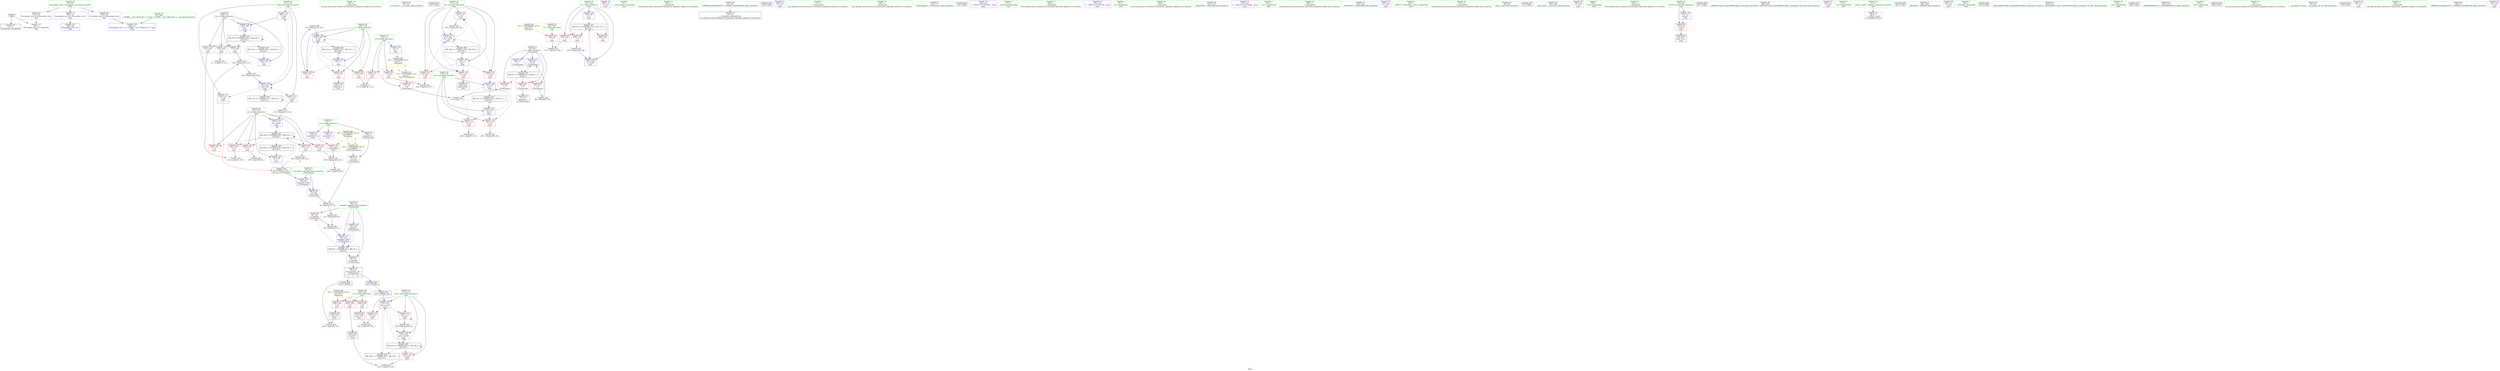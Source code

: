 digraph "SVFG" {
	label="SVFG";

	Node0x55d007ee5a00 [shape=record,color=grey,label="{NodeID: 0\nNullPtr}"];
	Node0x55d007ee5a00 -> Node0x55d007f03220[style=solid];
	Node0x55d007ee5a00 -> Node0x55d007f07ef0[style=solid];
	Node0x55d007f024e0 [shape=record,color=red,label="{NodeID: 97\n164\<--103\n\<--N\nmain\n}"];
	Node0x55d007f024e0 -> Node0x55d007f03690[style=solid];
	Node0x55d007ef7020 [shape=record,color=green,label="{NodeID: 14\n82\<--1\n\<--dummyObj\nCan only get source location for instruction, argument, global var or function.}"];
	Node0x55d007f02020 [shape=record,color=red,label="{NodeID: 111\n162\<--111\n\<--mid\nmain\n|{<s0>7}}"];
	Node0x55d007f02020:s0 -> Node0x55d007f2cc10[style=solid,color=red];
	Node0x55d007ef59c0 [shape=record,color=green,label="{NodeID: 28\n44\<--45\n__cxa_atexit\<--__cxa_atexit_field_insensitive\n}"];
	Node0x55d007f2c620 [shape=record,color=black,label="{NodeID: 291\n129 = PHI()\n}"];
	Node0x55d007f0dcc0 [shape=record,color=grey,label="{NodeID: 208\n145 = Binary(144, 89, )\n}"];
	Node0x55d007f0dcc0 -> Node0x55d007f08670[style=solid];
	Node0x55d007f07cf0 [shape=record,color=blue,label="{NodeID: 125\n308\<--30\nllvm.global_ctors_0\<--\nGlob }"];
	Node0x55d007f016c0 [shape=record,color=green,label="{NodeID: 42\n111\<--112\nmid\<--mid_field_insensitive\nmain\n}"];
	Node0x55d007f016c0 -> Node0x55d007f02020[style=solid];
	Node0x55d007f016c0 -> Node0x55d007f020f0[style=solid];
	Node0x55d007f016c0 -> Node0x55d007f021c0[style=solid];
	Node0x55d007f016c0 -> Node0x55d007f088e0[style=solid];
	Node0x55d007f0f1c0 [shape=record,color=grey,label="{NodeID: 222\n127 = cmp(125, 126, )\n}"];
	Node0x55d007f088e0 [shape=record,color=blue,label="{NodeID: 139\n111\<--159\nmid\<--div\nmain\n}"];
	Node0x55d007f088e0 -> Node0x55d007f02020[style=dashed];
	Node0x55d007f088e0 -> Node0x55d007f020f0[style=dashed];
	Node0x55d007f088e0 -> Node0x55d007f021c0[style=dashed];
	Node0x55d007f088e0 -> Node0x55d007f088e0[style=dashed];
	Node0x55d007f088e0 -> Node0x55d007f1b990[style=dashed];
	Node0x55d007f03420 [shape=record,color=black,label="{NodeID: 56\n77\<--76\nidxprom\<--\n_Z7howmanyx\n}"];
	Node0x55d007f03f80 [shape=record,color=purple,label="{NodeID: 70\n206\<--16\n\<--.str.1\nmain\n}"];
	Node0x55d007f04b70 [shape=record,color=red,label="{NodeID: 84\n217\<--10\n\<--B\nmain\n}"];
	Node0x55d007f04b70 -> Node0x55d007f0f640[style=solid];
	Node0x55d007ef7c20 [shape=record,color=green,label="{NodeID: 1\n7\<--1\n__dso_handle\<--dummyObj\nGlob }"];
	Node0x55d007f025b0 [shape=record,color=red,label="{NodeID: 98\n200\<--103\n\<--N\nmain\n}"];
	Node0x55d007f025b0 -> Node0x55d007f03760[style=solid];
	Node0x55d007ef70f0 [shape=record,color=green,label="{NodeID: 15\n89\<--1\n\<--dummyObj\nCan only get source location for instruction, argument, global var or function.}"];
	Node0x55d007f020f0 [shape=record,color=red,label="{NodeID: 112\n168\<--111\n\<--mid\nmain\n}"];
	Node0x55d007f020f0 -> Node0x55d007f089b0[style=solid];
	Node0x55d007ef5ac0 [shape=record,color=green,label="{NodeID: 29\n43\<--49\n_ZNSt8ios_base4InitD1Ev\<--_ZNSt8ios_base4InitD1Ev_field_insensitive\n}"];
	Node0x55d007ef5ac0 -> Node0x55d007f03320[style=solid];
	Node0x55d007f2c780 [shape=record,color=black,label="{NodeID: 292\n130 = PHI()\n}"];
	Node0x55d007f0de40 [shape=record,color=grey,label="{NodeID: 209\n88 = Binary(87, 89, )\n}"];
	Node0x55d007f0de40 -> Node0x55d007f08330[style=solid];
	Node0x55d007f07df0 [shape=record,color=blue,label="{NodeID: 126\n309\<--31\nllvm.global_ctors_1\<--_GLOBAL__sub_I_MauricioC_1_1.cpp\nGlob }"];
	Node0x55d007f01790 [shape=record,color=green,label="{NodeID: 43\n113\<--114\nprev\<--prev_field_insensitive\nmain\n}"];
	Node0x55d007f01790 -> Node0x55d007f02290[style=solid];
	Node0x55d007f01790 -> Node0x55d007f07550[style=solid];
	Node0x55d007f01790 -> Node0x55d007f075e0[style=solid];
	Node0x55d007f01790 -> Node0x55d007f08b50[style=solid];
	Node0x55d007f01790 -> Node0x55d007f08dc0[style=solid];
	Node0x55d007f0f340 [shape=record,color=grey,label="{NodeID: 223\n73 = cmp(71, 72, )\n}"];
	Node0x55d007f089b0 [shape=record,color=blue,label="{NodeID: 140\n109\<--168\nhi\<--\nmain\n}"];
	Node0x55d007f089b0 -> Node0x55d007f17890[style=dashed];
	Node0x55d007f034f0 [shape=record,color=black,label="{NodeID: 57\n58\<--92\n_Z7howmanyx_ret\<--\n_Z7howmanyx\n|{<s0>7|<s1>9}}"];
	Node0x55d007f034f0:s0 -> Node0x55d007f2c920[style=solid,color=blue];
	Node0x55d007f034f0:s1 -> Node0x55d007f2cb10[style=solid,color=blue];
	Node0x55d007f04050 [shape=record,color=purple,label="{NodeID: 71\n250\<--16\n\<--.str.1\nmain\n}"];
	Node0x55d007f1d790 [shape=record,color=yellow,style=double,label="{NodeID: 251\n2V_1 = ENCHI(MR_2V_0)\npts\{12 \}\nFun[_Z7howmanyx]}"];
	Node0x55d007f1d790 -> Node0x55d007f049d0[style=dashed];
	Node0x55d007f04c40 [shape=record,color=red,label="{NodeID: 85\n75\<--60\n\<--tme.addr\n_Z7howmanyx\n}"];
	Node0x55d007f04c40 -> Node0x55d007f0dfc0[style=solid];
	Node0x55d007ee58e0 [shape=record,color=green,label="{NodeID: 2\n11\<--1\n\<--dummyObj\nCan only get source location for instruction, argument, global var or function.}"];
	Node0x55d007f02680 [shape=record,color=red,label="{NodeID: 99\n233\<--103\n\<--N\nmain\n}"];
	Node0x55d007f02680 -> Node0x55d007f03900[style=solid];
	Node0x55d007ef6930 [shape=record,color=green,label="{NodeID: 16\n150\<--1\n\<--dummyObj\nCan only get source location for instruction, argument, global var or function.}"];
	Node0x55d007f021c0 [shape=record,color=red,label="{NodeID: 113\n171\<--111\n\<--mid\nmain\n}"];
	Node0x55d007f021c0 -> Node0x55d007f0e140[style=solid];
	Node0x55d007f00dd0 [shape=record,color=green,label="{NodeID: 30\n56\<--57\n_Z7howmanyx\<--_Z7howmanyx_field_insensitive\n}"];
	Node0x55d007f2c850 [shape=record,color=black,label="{NodeID: 293\n140 = PHI()\n}"];
	Node0x55d007f0dfc0 [shape=record,color=grey,label="{NodeID: 210\n80 = Binary(75, 79, )\n}"];
	Node0x55d007f0dfc0 -> Node0x55d007f0d540[style=solid];
	Node0x55d007f07ef0 [shape=record,color=blue, style = dotted,label="{NodeID: 127\n310\<--3\nllvm.global_ctors_2\<--dummyVal\nGlob }"];
	Node0x55d007f01860 [shape=record,color=green,label="{NodeID: 44\n115\<--116\nans\<--ans_field_insensitive\nmain\n}"];
	Node0x55d007f01860 -> Node0x55d007f07670[style=solid];
	Node0x55d007f01860 -> Node0x55d007f07740[style=solid];
	Node0x55d007f01860 -> Node0x55d007f08c20[style=solid];
	Node0x55d007f01860 -> Node0x55d007f08e90[style=solid];
	Node0x55d007f0f4c0 [shape=record,color=grey,label="{NodeID: 224\n190 = cmp(189, 68, )\n}"];
	Node0x55d007f08a80 [shape=record,color=blue,label="{NodeID: 141\n107\<--172\nlo\<--add10\nmain\n}"];
	Node0x55d007f08a80 -> Node0x55d007f17390[style=dashed];
	Node0x55d007f035c0 [shape=record,color=black,label="{NodeID: 58\n138\<--137\nidxprom\<--\nmain\n}"];
	Node0x55d007f04120 [shape=record,color=purple,label="{NodeID: 72\n182\<--18\n\<--__PRETTY_FUNCTION__.main\nmain\n}"];
	Node0x55d007f04d10 [shape=record,color=red,label="{NodeID: 86\n83\<--62\n\<--npeople\n_Z7howmanyx\n}"];
	Node0x55d007f04d10 -> Node0x55d007f0d3c0[style=solid];
	Node0x55d007ee5970 [shape=record,color=green,label="{NodeID: 3\n13\<--1\n_ZSt3cin\<--dummyObj\nGlob }"];
	Node0x55d007f02750 [shape=record,color=red,label="{NodeID: 100\n133\<--105\n\<--i\nmain\n}"];
	Node0x55d007f02750 -> Node0x55d007f0ea40[style=solid];
	Node0x55d007ef6a00 [shape=record,color=green,label="{NodeID: 17\n160\<--1\n\<--dummyObj\nCan only get source location for instruction, argument, global var or function.}"];
	Node0x55d007f02290 [shape=record,color=red,label="{NodeID: 114\n199\<--113\n\<--prev\nmain\n}"];
	Node0x55d007f02290 -> Node0x55d007f0e8c0[style=solid];
	Node0x55d007f00e60 [shape=record,color=green,label="{NodeID: 31\n60\<--61\ntme.addr\<--tme.addr_field_insensitive\n_Z7howmanyx\n}"];
	Node0x55d007f00e60 -> Node0x55d007f04c40[style=solid];
	Node0x55d007f00e60 -> Node0x55d007f07ff0[style=solid];
	Node0x55d007f2c920 [shape=record,color=black,label="{NodeID: 294\n163 = PHI(58, )\n}"];
	Node0x55d007f2c920 -> Node0x55d007f0eec0[style=solid];
	Node0x55d007f0e140 [shape=record,color=grey,label="{NodeID: 211\n172 = Binary(171, 82, )\n}"];
	Node0x55d007f0e140 -> Node0x55d007f08a80[style=solid];
	Node0x55d007f07ff0 [shape=record,color=blue,label="{NodeID: 128\n60\<--59\ntme.addr\<--tme\n_Z7howmanyx\n}"];
	Node0x55d007f07ff0 -> Node0x55d007f04c40[style=dashed];
	Node0x55d007f01930 [shape=record,color=green,label="{NodeID: 45\n117\<--118\ni22\<--i22_field_insensitive\nmain\n}"];
	Node0x55d007f01930 -> Node0x55d007f07810[style=solid];
	Node0x55d007f01930 -> Node0x55d007f078e0[style=solid];
	Node0x55d007f01930 -> Node0x55d007f079b0[style=solid];
	Node0x55d007f01930 -> Node0x55d007f07a80[style=solid];
	Node0x55d007f01930 -> Node0x55d007f08cf0[style=solid];
	Node0x55d007f01930 -> Node0x55d007f08f60[style=solid];
	Node0x55d007f0f640 [shape=record,color=grey,label="{NodeID: 225\n218 = cmp(216, 217, )\n}"];
	Node0x55d007f08b50 [shape=record,color=blue,label="{NodeID: 142\n113\<--197\nprev\<--cond\nmain\n}"];
	Node0x55d007f08b50 -> Node0x55d007f02290[style=dashed];
	Node0x55d007f08b50 -> Node0x55d007f07550[style=dashed];
	Node0x55d007f08b50 -> Node0x55d007f08dc0[style=dashed];
	Node0x55d007f08b50 -> Node0x55d007f1be90[style=dashed];
	Node0x55d007f08b50 -> Node0x55d007f1cd90[style=dashed];
	Node0x55d007f03690 [shape=record,color=black,label="{NodeID: 59\n165\<--164\nconv\<--\nmain\n}"];
	Node0x55d007f03690 -> Node0x55d007f0eec0[style=solid];
	Node0x55d007f041f0 [shape=record,color=purple,label="{NodeID: 73\n207\<--18\n\<--__PRETTY_FUNCTION__.main\nmain\n}"];
	Node0x55d007f04de0 [shape=record,color=red,label="{NodeID: 87\n92\<--62\n\<--npeople\n_Z7howmanyx\n}"];
	Node0x55d007f04de0 -> Node0x55d007f034f0[style=solid];
	Node0x55d007ef6cb0 [shape=record,color=green,label="{NodeID: 4\n14\<--1\n.str\<--dummyObj\nGlob }"];
	Node0x55d007f02820 [shape=record,color=red,label="{NodeID: 101\n137\<--105\n\<--i\nmain\n}"];
	Node0x55d007f02820 -> Node0x55d007f035c0[style=solid];
	Node0x55d007ef6ad0 [shape=record,color=green,label="{NodeID: 18\n184\<--1\n\<--dummyObj\nCan only get source location for instruction, argument, global var or function.}"];
	Node0x55d007f07550 [shape=record,color=red,label="{NodeID: 115\n228\<--113\n\<--prev\nmain\n}"];
	Node0x55d007f07550 -> Node0x55d007f0d9c0[style=solid];
	Node0x55d007f00ef0 [shape=record,color=green,label="{NodeID: 32\n62\<--63\nnpeople\<--npeople_field_insensitive\n_Z7howmanyx\n}"];
	Node0x55d007f00ef0 -> Node0x55d007f04d10[style=solid];
	Node0x55d007f00ef0 -> Node0x55d007f04de0[style=solid];
	Node0x55d007f00ef0 -> Node0x55d007f080c0[style=solid];
	Node0x55d007f00ef0 -> Node0x55d007f08260[style=solid];
	Node0x55d007f2cb10 [shape=record,color=black,label="{NodeID: 295\n195 = PHI(58, )\n}"];
	Node0x55d007f2cb10 -> Node0x55d007f05f70[style=solid];
	Node0x55d007f0e2c0 [shape=record,color=grey,label="{NodeID: 212\n158 = Binary(156, 157, )\n}"];
	Node0x55d007f0e2c0 -> Node0x55d007f0e440[style=solid];
	Node0x55d007f080c0 [shape=record,color=blue,label="{NodeID: 129\n62\<--68\nnpeople\<--\n_Z7howmanyx\n}"];
	Node0x55d007f080c0 -> Node0x55d007f16990[style=dashed];
	Node0x55d007f01a00 [shape=record,color=green,label="{NodeID: 46\n121\<--122\n_ZNSirsERi\<--_ZNSirsERi_field_insensitive\n}"];
	Node0x55d007f0f7c0 [shape=record,color=grey,label="{NodeID: 226\n226 = cmp(225, 68, )\n}"];
	Node0x55d007f08c20 [shape=record,color=blue,label="{NodeID: 143\n115\<--213\nans\<--\nmain\n}"];
	Node0x55d007f08c20 -> Node0x55d007f07670[style=dashed];
	Node0x55d007f08c20 -> Node0x55d007f07740[style=dashed];
	Node0x55d007f08c20 -> Node0x55d007f08e90[style=dashed];
	Node0x55d007f08c20 -> Node0x55d007f1c390[style=dashed];
	Node0x55d007f03760 [shape=record,color=black,label="{NodeID: 60\n201\<--200\nconv17\<--\nmain\n}"];
	Node0x55d007f03760 -> Node0x55d007f0e8c0[style=solid];
	Node0x55d007f042c0 [shape=record,color=purple,label="{NodeID: 74\n251\<--18\n\<--__PRETTY_FUNCTION__.main\nmain\n}"];
	Node0x55d007f04eb0 [shape=record,color=red,label="{NodeID: 88\n71\<--64\n\<--i\n_Z7howmanyx\n}"];
	Node0x55d007f04eb0 -> Node0x55d007f0f340[style=solid];
	Node0x55d007ef6d40 [shape=record,color=green,label="{NodeID: 5\n16\<--1\n.str.1\<--dummyObj\nGlob }"];
	Node0x55d007f1f8f0 [shape=record,color=yellow,style=double,label="{NodeID: 268\n10V_1 = ENCHI(MR_10V_0)\npts\{90000 \}\nFun[main]|{|<s1>7|<s2>9}}"];
	Node0x55d007f1f8f0 -> Node0x55d007f07b50[style=dashed];
	Node0x55d007f1f8f0:s1 -> Node0x55d007f1ed60[style=dashed,color=red];
	Node0x55d007f1f8f0:s2 -> Node0x55d007f1ed60[style=dashed,color=red];
	Node0x55d007f028f0 [shape=record,color=red,label="{NodeID: 102\n144\<--105\n\<--i\nmain\n}"];
	Node0x55d007f028f0 -> Node0x55d007f0dcc0[style=solid];
	Node0x55d007ef6ba0 [shape=record,color=green,label="{NodeID: 19\n209\<--1\n\<--dummyObj\nCan only get source location for instruction, argument, global var or function.}"];
	Node0x55d007f075e0 [shape=record,color=red,label="{NodeID: 116\n232\<--113\n\<--prev\nmain\n}"];
	Node0x55d007f075e0 -> Node0x55d007f0f040[style=solid];
	Node0x55d007f00f80 [shape=record,color=green,label="{NodeID: 33\n64\<--65\ni\<--i_field_insensitive\n_Z7howmanyx\n}"];
	Node0x55d007f00f80 -> Node0x55d007f04eb0[style=solid];
	Node0x55d007f00f80 -> Node0x55d007f04f80[style=solid];
	Node0x55d007f00f80 -> Node0x55d007f05050[style=solid];
	Node0x55d007f00f80 -> Node0x55d007f08190[style=solid];
	Node0x55d007f00f80 -> Node0x55d007f08330[style=solid];
	Node0x55d007f2cc10 [shape=record,color=black,label="{NodeID: 296\n59 = PHI(162, 194, )\n0th arg _Z7howmanyx }"];
	Node0x55d007f2cc10 -> Node0x55d007f07ff0[style=solid];
	Node0x55d007f0e440 [shape=record,color=grey,label="{NodeID: 213\n159 = Binary(158, 160, )\n}"];
	Node0x55d007f0e440 -> Node0x55d007f088e0[style=solid];
	Node0x55d007f08190 [shape=record,color=blue,label="{NodeID: 130\n64\<--11\ni\<--\n_Z7howmanyx\n}"];
	Node0x55d007f08190 -> Node0x55d007f16e90[style=dashed];
	Node0x55d007f01b00 [shape=record,color=green,label="{NodeID: 47\n141\<--142\n_ZNSirsERx\<--_ZNSirsERx_field_insensitive\n}"];
	Node0x55d007f08cf0 [shape=record,color=blue,label="{NodeID: 144\n117\<--11\ni22\<--\nmain\n}"];
	Node0x55d007f08cf0 -> Node0x55d007f07810[style=dashed];
	Node0x55d007f08cf0 -> Node0x55d007f078e0[style=dashed];
	Node0x55d007f08cf0 -> Node0x55d007f079b0[style=dashed];
	Node0x55d007f08cf0 -> Node0x55d007f07a80[style=dashed];
	Node0x55d007f08cf0 -> Node0x55d007f08f60[style=dashed];
	Node0x55d007f08cf0 -> Node0x55d007f1c890[style=dashed];
	Node0x55d007f03830 [shape=record,color=black,label="{NodeID: 61\n222\<--221\nidxprom26\<--\nmain\n}"];
	Node0x55d007f1a590 [shape=record,color=black,label="{NodeID: 241\nMR_17V_3 = PHI(MR_17V_4, MR_17V_2, )\npts\{102 \}\n}"];
	Node0x55d007f1a590 -> Node0x55d007f05390[style=dashed];
	Node0x55d007f1a590 -> Node0x55d007f05460[style=dashed];
	Node0x55d007f1a590 -> Node0x55d007f02410[style=dashed];
	Node0x55d007f1a590 -> Node0x55d007f09030[style=dashed];
	Node0x55d007f04390 [shape=record,color=purple,label="{NodeID: 75\n205\<--20\n\<--.str.2\nmain\n}"];
	Node0x55d007f1ed60 [shape=record,color=yellow,style=double,label="{NodeID: 255\n10V_1 = ENCHI(MR_10V_0)\npts\{90000 \}\nFun[_Z7howmanyx]}"];
	Node0x55d007f1ed60 -> Node0x55d007f05120[style=dashed];
	Node0x55d007f04f80 [shape=record,color=red,label="{NodeID: 89\n76\<--64\n\<--i\n_Z7howmanyx\n}"];
	Node0x55d007f04f80 -> Node0x55d007f03420[style=solid];
	Node0x55d007ef6dd0 [shape=record,color=green,label="{NodeID: 6\n18\<--1\n__PRETTY_FUNCTION__.main\<--dummyObj\nGlob }"];
	Node0x55d007f029c0 [shape=record,color=red,label="{NodeID: 103\n152\<--107\n\<--lo\nmain\n}"];
	Node0x55d007f029c0 -> Node0x55d007f0ed40[style=solid];
	Node0x55d007ef7600 [shape=record,color=green,label="{NodeID: 20\n213\<--1\n\<--dummyObj\nCan only get source location for instruction, argument, global var or function.}"];
	Node0x55d007f05f70 [shape=record,color=black,label="{NodeID: 200\n197 = PHI(68, 195, )\n}"];
	Node0x55d007f05f70 -> Node0x55d007f08b50[style=solid];
	Node0x55d007f07670 [shape=record,color=red,label="{NodeID: 117\n245\<--115\n\<--ans\nmain\n}"];
	Node0x55d007f07670 -> Node0x55d007f0e740[style=solid];
	Node0x55d007f01010 [shape=record,color=green,label="{NodeID: 34\n94\<--95\nmain\<--main_field_insensitive\n}"];
	Node0x55d007f2d3c0 [shape=record,color=black,label="{NodeID: 297\n41 = PHI()\n}"];
	Node0x55d007f0e5c0 [shape=record,color=grey,label="{NodeID: 214\n225 = Binary(220, 224, )\n}"];
	Node0x55d007f0e5c0 -> Node0x55d007f0f7c0[style=solid];
	Node0x55d007f08260 [shape=record,color=blue,label="{NodeID: 131\n62\<--84\nnpeople\<--add1\n_Z7howmanyx\n}"];
	Node0x55d007f08260 -> Node0x55d007f16990[style=dashed];
	Node0x55d007f02c20 [shape=record,color=green,label="{NodeID: 48\n185\<--186\n__assert_fail\<--__assert_fail_field_insensitive\n}"];
	Node0x55d007f08dc0 [shape=record,color=blue,label="{NodeID: 145\n113\<--229\nprev\<--inc30\nmain\n}"];
	Node0x55d007f08dc0 -> Node0x55d007f1cd90[style=dashed];
	Node0x55d007f03900 [shape=record,color=black,label="{NodeID: 62\n234\<--233\nconv32\<--\nmain\n}"];
	Node0x55d007f03900 -> Node0x55d007f0f040[style=solid];
	Node0x55d007f1aa90 [shape=record,color=black,label="{NodeID: 242\nMR_21V_2 = PHI(MR_21V_4, MR_21V_1, )\npts\{106 \}\n}"];
	Node0x55d007f1aa90 -> Node0x55d007f085a0[style=dashed];
	Node0x55d007f04460 [shape=record,color=purple,label="{NodeID: 76\n249\<--22\n\<--.str.3\nmain\n}"];
	Node0x55d007f1ee40 [shape=record,color=yellow,style=double,label="{NodeID: 256\n2V_1 = ENCHI(MR_2V_0)\npts\{12 \}\nFun[main]|{|<s2>7|<s3>9}}"];
	Node0x55d007f1ee40 -> Node0x55d007f04aa0[style=dashed];
	Node0x55d007f1ee40 -> Node0x55d007f04b70[style=dashed];
	Node0x55d007f1ee40:s2 -> Node0x55d007f1d790[style=dashed,color=red];
	Node0x55d007f1ee40:s3 -> Node0x55d007f1d790[style=dashed,color=red];
	Node0x55d007f05050 [shape=record,color=red,label="{NodeID: 90\n87\<--64\n\<--i\n_Z7howmanyx\n}"];
	Node0x55d007f05050 -> Node0x55d007f0de40[style=solid];
	Node0x55d007ef61e0 [shape=record,color=green,label="{NodeID: 7\n20\<--1\n.str.2\<--dummyObj\nGlob }"];
	Node0x55d007f02a90 [shape=record,color=red,label="{NodeID: 104\n156\<--107\n\<--lo\nmain\n}"];
	Node0x55d007f02a90 -> Node0x55d007f0e2c0[style=solid];
	Node0x55d007ef76d0 [shape=record,color=green,label="{NodeID: 21\n253\<--1\n\<--dummyObj\nCan only get source location for instruction, argument, global var or function.}"];
	Node0x55d007f0d240 [shape=record,color=grey,label="{NodeID: 201\n267 = Binary(266, 89, )\n}"];
	Node0x55d007f07740 [shape=record,color=red,label="{NodeID: 118\n266\<--115\n\<--ans\nmain\n}"];
	Node0x55d007f07740 -> Node0x55d007f0d240[style=solid];
	Node0x55d007f01110 [shape=record,color=green,label="{NodeID: 35\n97\<--98\nretval\<--retval_field_insensitive\nmain\n}"];
	Node0x55d007f01110 -> Node0x55d007f051f0[style=solid];
	Node0x55d007f01110 -> Node0x55d007f08400[style=solid];
	Node0x55d007f2d4c0 [shape=record,color=black,label="{NodeID: 298\n257 = PHI()\n}"];
	Node0x55d007f0e740 [shape=record,color=grey,label="{NodeID: 215\n246 = cmp(245, 213, )\n}"];
	Node0x55d007f08330 [shape=record,color=blue,label="{NodeID: 132\n64\<--88\ni\<--inc\n_Z7howmanyx\n}"];
	Node0x55d007f08330 -> Node0x55d007f16e90[style=dashed];
	Node0x55d007f02d20 [shape=record,color=green,label="{NodeID: 49\n258\<--259\n_ZStlsISt11char_traitsIcEERSt13basic_ostreamIcT_ES5_PKc\<--_ZStlsISt11char_traitsIcEERSt13basic_ostreamIcT_ES5_PKc_field_insensitive\n}"];
	Node0x55d007f16990 [shape=record,color=black,label="{NodeID: 229\nMR_6V_3 = PHI(MR_6V_4, MR_6V_2, )\npts\{63 \}\n}"];
	Node0x55d007f16990 -> Node0x55d007f04d10[style=dashed];
	Node0x55d007f16990 -> Node0x55d007f04de0[style=dashed];
	Node0x55d007f16990 -> Node0x55d007f08260[style=dashed];
	Node0x55d007f08e90 [shape=record,color=blue,label="{NodeID: 146\n115\<--237\nans\<--\nmain\n}"];
	Node0x55d007f08e90 -> Node0x55d007f07670[style=dashed];
	Node0x55d007f08e90 -> Node0x55d007f07740[style=dashed];
	Node0x55d007f08e90 -> Node0x55d007f1c390[style=dashed];
	Node0x55d007f039d0 [shape=record,color=black,label="{NodeID: 63\n96\<--279\nmain_ret\<--\nmain\n}"];
	Node0x55d007f1af90 [shape=record,color=black,label="{NodeID: 243\nMR_23V_2 = PHI(MR_23V_4, MR_23V_1, )\npts\{108 \}\n}"];
	Node0x55d007f1af90 -> Node0x55d007f08740[style=dashed];
	Node0x55d007f04530 [shape=record,color=purple,label="{NodeID: 77\n256\<--25\n\<--.str.4\nmain\n}"];
	Node0x55d007f05120 [shape=record,color=red,label="{NodeID: 91\n79\<--78\n\<--arrayidx\n_Z7howmanyx\n}"];
	Node0x55d007f05120 -> Node0x55d007f0dfc0[style=solid];
	Node0x55d007ef6270 [shape=record,color=green,label="{NodeID: 8\n22\<--1\n.str.3\<--dummyObj\nGlob }"];
	Node0x55d007f02b60 [shape=record,color=red,label="{NodeID: 105\n189\<--107\n\<--lo\nmain\n}"];
	Node0x55d007f02b60 -> Node0x55d007f0f4c0[style=solid];
	Node0x55d007ef77a0 [shape=record,color=green,label="{NodeID: 22\n4\<--6\n_ZStL8__ioinit\<--_ZStL8__ioinit_field_insensitive\nGlob }"];
	Node0x55d007ef77a0 -> Node0x55d007f03aa0[style=solid];
	Node0x55d007f0d3c0 [shape=record,color=grey,label="{NodeID: 202\n84 = Binary(83, 81, )\n}"];
	Node0x55d007f0d3c0 -> Node0x55d007f08260[style=solid];
	Node0x55d007f07810 [shape=record,color=red,label="{NodeID: 119\n216\<--117\n\<--i22\nmain\n}"];
	Node0x55d007f07810 -> Node0x55d007f0f640[style=solid];
	Node0x55d007f011e0 [shape=record,color=green,label="{NodeID: 36\n99\<--100\nT\<--T_field_insensitive\nmain\n}"];
	Node0x55d007f011e0 -> Node0x55d007f052c0[style=solid];
	Node0x55d007f2d620 [shape=record,color=black,label="{NodeID: 299\n261 = PHI()\n}"];
	Node0x55d007f0e8c0 [shape=record,color=grey,label="{NodeID: 216\n202 = cmp(199, 201, )\n}"];
	Node0x55d007f08400 [shape=record,color=blue,label="{NodeID: 133\n97\<--11\nretval\<--\nmain\n}"];
	Node0x55d007f08400 -> Node0x55d007f051f0[style=dashed];
	Node0x55d007f02e20 [shape=record,color=green,label="{NodeID: 50\n262\<--263\n_ZNSolsEi\<--_ZNSolsEi_field_insensitive\n}"];
	Node0x55d007f16e90 [shape=record,color=black,label="{NodeID: 230\nMR_8V_3 = PHI(MR_8V_4, MR_8V_2, )\npts\{65 \}\n}"];
	Node0x55d007f16e90 -> Node0x55d007f04eb0[style=dashed];
	Node0x55d007f16e90 -> Node0x55d007f04f80[style=dashed];
	Node0x55d007f16e90 -> Node0x55d007f05050[style=dashed];
	Node0x55d007f16e90 -> Node0x55d007f08330[style=dashed];
	Node0x55d007f08f60 [shape=record,color=blue,label="{NodeID: 147\n117\<--242\ni22\<--inc37\nmain\n}"];
	Node0x55d007f08f60 -> Node0x55d007f07810[style=dashed];
	Node0x55d007f08f60 -> Node0x55d007f078e0[style=dashed];
	Node0x55d007f08f60 -> Node0x55d007f079b0[style=dashed];
	Node0x55d007f08f60 -> Node0x55d007f07a80[style=dashed];
	Node0x55d007f08f60 -> Node0x55d007f08f60[style=dashed];
	Node0x55d007f08f60 -> Node0x55d007f1c890[style=dashed];
	Node0x55d007f03aa0 [shape=record,color=purple,label="{NodeID: 64\n40\<--4\n\<--_ZStL8__ioinit\n__cxx_global_var_init\n}"];
	Node0x55d007f1b490 [shape=record,color=black,label="{NodeID: 244\nMR_25V_2 = PHI(MR_25V_4, MR_25V_1, )\npts\{110 \}\n}"];
	Node0x55d007f1b490 -> Node0x55d007f08810[style=dashed];
	Node0x55d007f04600 [shape=record,color=purple,label="{NodeID: 78\n264\<--27\n\<--.str.5\nmain\n}"];
	Node0x55d007f1f030 [shape=record,color=yellow,style=double,label="{NodeID: 258\n15V_1 = ENCHI(MR_15V_0)\npts\{100 \}\nFun[main]}"];
	Node0x55d007f1f030 -> Node0x55d007f052c0[style=dashed];
	Node0x55d007f051f0 [shape=record,color=red,label="{NodeID: 92\n279\<--97\n\<--retval\nmain\n}"];
	Node0x55d007f051f0 -> Node0x55d007f039d0[style=solid];
	Node0x55d007ef6300 [shape=record,color=green,label="{NodeID: 9\n24\<--1\n_ZSt4cout\<--dummyObj\nGlob }"];
	Node0x55d007f01c10 [shape=record,color=red,label="{NodeID: 106\n193\<--107\n\<--lo\nmain\n}"];
	Node0x55d007f01c10 -> Node0x55d007f0d6c0[style=solid];
	Node0x55d007ef7870 [shape=record,color=green,label="{NodeID: 23\n8\<--9\nm\<--m_field_insensitive\nGlob }"];
	Node0x55d007ef7870 -> Node0x55d007f03b70[style=solid];
	Node0x55d007ef7870 -> Node0x55d007f03c40[style=solid];
	Node0x55d007ef7870 -> Node0x55d007f03d10[style=solid];
	Node0x55d007f0d540 [shape=record,color=grey,label="{NodeID: 203\n81 = Binary(82, 80, )\n}"];
	Node0x55d007f0d540 -> Node0x55d007f0d3c0[style=solid];
	Node0x55d007f078e0 [shape=record,color=red,label="{NodeID: 120\n221\<--117\n\<--i22\nmain\n}"];
	Node0x55d007f078e0 -> Node0x55d007f03830[style=solid];
	Node0x55d007f012b0 [shape=record,color=green,label="{NodeID: 37\n101\<--102\nz\<--z_field_insensitive\nmain\n}"];
	Node0x55d007f012b0 -> Node0x55d007f05390[style=solid];
	Node0x55d007f012b0 -> Node0x55d007f05460[style=solid];
	Node0x55d007f012b0 -> Node0x55d007f02410[style=solid];
	Node0x55d007f012b0 -> Node0x55d007f084d0[style=solid];
	Node0x55d007f012b0 -> Node0x55d007f09030[style=solid];
	Node0x55d007f2d720 [shape=record,color=black,label="{NodeID: 300\n265 = PHI()\n}"];
	Node0x55d007f0ea40 [shape=record,color=grey,label="{NodeID: 217\n135 = cmp(133, 134, )\n}"];
	Node0x55d007f084d0 [shape=record,color=blue,label="{NodeID: 134\n101\<--89\nz\<--\nmain\n}"];
	Node0x55d007f084d0 -> Node0x55d007f1a590[style=dashed];
	Node0x55d007f02f20 [shape=record,color=green,label="{NodeID: 51\n270\<--271\n_ZSt4endlIcSt11char_traitsIcEERSt13basic_ostreamIT_T0_ES6_\<--_ZSt4endlIcSt11char_traitsIcEERSt13basic_ostreamIT_T0_ES6__field_insensitive\n}"];
	Node0x55d007f17390 [shape=record,color=black,label="{NodeID: 231\nMR_23V_4 = PHI(MR_23V_5, MR_23V_3, )\npts\{108 \}\n}"];
	Node0x55d007f17390 -> Node0x55d007f029c0[style=dashed];
	Node0x55d007f17390 -> Node0x55d007f02a90[style=dashed];
	Node0x55d007f17390 -> Node0x55d007f02b60[style=dashed];
	Node0x55d007f17390 -> Node0x55d007f01c10[style=dashed];
	Node0x55d007f17390 -> Node0x55d007f01ce0[style=dashed];
	Node0x55d007f17390 -> Node0x55d007f08a80[style=dashed];
	Node0x55d007f17390 -> Node0x55d007f17390[style=dashed];
	Node0x55d007f17390 -> Node0x55d007f1af90[style=dashed];
	Node0x55d007f09030 [shape=record,color=blue,label="{NodeID: 148\n101\<--276\nz\<--inc50\nmain\n}"];
	Node0x55d007f09030 -> Node0x55d007f1a590[style=dashed];
	Node0x55d007f03b70 [shape=record,color=purple,label="{NodeID: 65\n78\<--8\narrayidx\<--m\n_Z7howmanyx\n}"];
	Node0x55d007f03b70 -> Node0x55d007f05120[style=solid];
	Node0x55d007f1b990 [shape=record,color=black,label="{NodeID: 245\nMR_27V_2 = PHI(MR_27V_3, MR_27V_1, )\npts\{112 \}\n}"];
	Node0x55d007f1b990 -> Node0x55d007f088e0[style=dashed];
	Node0x55d007f1b990 -> Node0x55d007f1b990[style=dashed];
	Node0x55d007f046d0 [shape=record,color=purple,label="{NodeID: 79\n308\<--29\nllvm.global_ctors_0\<--llvm.global_ctors\nGlob }"];
	Node0x55d007f046d0 -> Node0x55d007f07cf0[style=solid];
	Node0x55d007f052c0 [shape=record,color=red,label="{NodeID: 93\n126\<--99\n\<--T\nmain\n}"];
	Node0x55d007f052c0 -> Node0x55d007f0f1c0[style=solid];
	Node0x55d007ef4510 [shape=record,color=green,label="{NodeID: 10\n25\<--1\n.str.4\<--dummyObj\nGlob }"];
	Node0x55d007f01ce0 [shape=record,color=red,label="{NodeID: 107\n220\<--107\n\<--lo\nmain\n}"];
	Node0x55d007f01ce0 -> Node0x55d007f0e5c0[style=solid];
	Node0x55d007ef5680 [shape=record,color=green,label="{NodeID: 24\n10\<--12\nB\<--B_field_insensitive\nGlob }"];
	Node0x55d007ef5680 -> Node0x55d007f049d0[style=solid];
	Node0x55d007ef5680 -> Node0x55d007f04aa0[style=solid];
	Node0x55d007ef5680 -> Node0x55d007f04b70[style=solid];
	Node0x55d007ef5680 -> Node0x55d007f07c20[style=solid];
	Node0x55d007f0d6c0 [shape=record,color=grey,label="{NodeID: 204\n194 = Binary(193, 82, )\n|{<s0>9}}"];
	Node0x55d007f0d6c0:s0 -> Node0x55d007f2cc10[style=solid,color=red];
	Node0x55d007f079b0 [shape=record,color=red,label="{NodeID: 121\n237\<--117\n\<--i22\nmain\n}"];
	Node0x55d007f079b0 -> Node0x55d007f08e90[style=solid];
	Node0x55d007f01380 [shape=record,color=green,label="{NodeID: 38\n103\<--104\nN\<--N_field_insensitive\nmain\n}"];
	Node0x55d007f01380 -> Node0x55d007f024e0[style=solid];
	Node0x55d007f01380 -> Node0x55d007f025b0[style=solid];
	Node0x55d007f01380 -> Node0x55d007f02680[style=solid];
	Node0x55d007f2d820 [shape=record,color=black,label="{NodeID: 301\n268 = PHI()\n}"];
	Node0x55d007f0ebc0 [shape=record,color=grey,label="{NodeID: 218\n177 = cmp(176, 150, )\n}"];
	Node0x55d007f085a0 [shape=record,color=blue,label="{NodeID: 135\n105\<--11\ni\<--\nmain\n}"];
	Node0x55d007f085a0 -> Node0x55d007f02750[style=dashed];
	Node0x55d007f085a0 -> Node0x55d007f02820[style=dashed];
	Node0x55d007f085a0 -> Node0x55d007f028f0[style=dashed];
	Node0x55d007f085a0 -> Node0x55d007f08670[style=dashed];
	Node0x55d007f085a0 -> Node0x55d007f1aa90[style=dashed];
	Node0x55d007f03020 [shape=record,color=green,label="{NodeID: 52\n272\<--273\n_ZNSolsEPFRSoS_E\<--_ZNSolsEPFRSoS_E_field_insensitive\n}"];
	Node0x55d007f17890 [shape=record,color=black,label="{NodeID: 232\nMR_25V_4 = PHI(MR_25V_6, MR_25V_3, )\npts\{110 \}\n}"];
	Node0x55d007f17890 -> Node0x55d007f01db0[style=dashed];
	Node0x55d007f17890 -> Node0x55d007f01e80[style=dashed];
	Node0x55d007f17890 -> Node0x55d007f01f50[style=dashed];
	Node0x55d007f17890 -> Node0x55d007f089b0[style=dashed];
	Node0x55d007f17890 -> Node0x55d007f17890[style=dashed];
	Node0x55d007f17890 -> Node0x55d007f1b490[style=dashed];
	Node0x55d007f03c40 [shape=record,color=purple,label="{NodeID: 66\n139\<--8\narrayidx\<--m\nmain\n}"];
	Node0x55d007f1be90 [shape=record,color=black,label="{NodeID: 246\nMR_29V_2 = PHI(MR_29V_7, MR_29V_1, )\npts\{114 \}\n}"];
	Node0x55d007f1be90 -> Node0x55d007f08b50[style=dashed];
	Node0x55d007f047d0 [shape=record,color=purple,label="{NodeID: 80\n309\<--29\nllvm.global_ctors_1\<--llvm.global_ctors\nGlob }"];
	Node0x55d007f047d0 -> Node0x55d007f07df0[style=solid];
	Node0x55d007f1f1f0 [shape=record,color=yellow,style=double,label="{NodeID: 260\n19V_1 = ENCHI(MR_19V_0)\npts\{104 \}\nFun[main]}"];
	Node0x55d007f1f1f0 -> Node0x55d007f024e0[style=dashed];
	Node0x55d007f1f1f0 -> Node0x55d007f025b0[style=dashed];
	Node0x55d007f1f1f0 -> Node0x55d007f02680[style=dashed];
	Node0x55d007f05390 [shape=record,color=red,label="{NodeID: 94\n125\<--101\n\<--z\nmain\n}"];
	Node0x55d007f05390 -> Node0x55d007f0f1c0[style=solid];
	Node0x55d007ef45e0 [shape=record,color=green,label="{NodeID: 11\n27\<--1\n.str.5\<--dummyObj\nGlob }"];
	Node0x55d007f01db0 [shape=record,color=red,label="{NodeID: 108\n153\<--109\n\<--hi\nmain\n}"];
	Node0x55d007f01db0 -> Node0x55d007f0ed40[style=solid];
	Node0x55d007ef5750 [shape=record,color=green,label="{NodeID: 25\n29\<--33\nllvm.global_ctors\<--llvm.global_ctors_field_insensitive\nGlob }"];
	Node0x55d007ef5750 -> Node0x55d007f046d0[style=solid];
	Node0x55d007ef5750 -> Node0x55d007f047d0[style=solid];
	Node0x55d007ef5750 -> Node0x55d007f048d0[style=solid];
	Node0x55d007f0d840 [shape=record,color=grey,label="{NodeID: 205\n242 = Binary(241, 89, )\n}"];
	Node0x55d007f0d840 -> Node0x55d007f08f60[style=solid];
	Node0x55d007f07a80 [shape=record,color=red,label="{NodeID: 122\n241\<--117\n\<--i22\nmain\n}"];
	Node0x55d007f07a80 -> Node0x55d007f0d840[style=solid];
	Node0x55d007f01450 [shape=record,color=green,label="{NodeID: 39\n105\<--106\ni\<--i_field_insensitive\nmain\n}"];
	Node0x55d007f01450 -> Node0x55d007f02750[style=solid];
	Node0x55d007f01450 -> Node0x55d007f02820[style=solid];
	Node0x55d007f01450 -> Node0x55d007f028f0[style=solid];
	Node0x55d007f01450 -> Node0x55d007f085a0[style=solid];
	Node0x55d007f01450 -> Node0x55d007f08670[style=solid];
	Node0x55d007f2d920 [shape=record,color=black,label="{NodeID: 302\n269 = PHI()\n}"];
	Node0x55d007f0ed40 [shape=record,color=grey,label="{NodeID: 219\n154 = cmp(152, 153, )\n}"];
	Node0x55d007f08670 [shape=record,color=blue,label="{NodeID: 136\n105\<--145\ni\<--inc\nmain\n}"];
	Node0x55d007f08670 -> Node0x55d007f02750[style=dashed];
	Node0x55d007f08670 -> Node0x55d007f02820[style=dashed];
	Node0x55d007f08670 -> Node0x55d007f028f0[style=dashed];
	Node0x55d007f08670 -> Node0x55d007f08670[style=dashed];
	Node0x55d007f08670 -> Node0x55d007f1aa90[style=dashed];
	Node0x55d007f03120 [shape=record,color=green,label="{NodeID: 53\n31\<--304\n_GLOBAL__sub_I_MauricioC_1_1.cpp\<--_GLOBAL__sub_I_MauricioC_1_1.cpp_field_insensitive\n}"];
	Node0x55d007f03120 -> Node0x55d007f07df0[style=solid];
	Node0x55d007f03d10 [shape=record,color=purple,label="{NodeID: 67\n223\<--8\narrayidx27\<--m\nmain\n}"];
	Node0x55d007f03d10 -> Node0x55d007f07b50[style=solid];
	Node0x55d007f1c390 [shape=record,color=black,label="{NodeID: 247\nMR_31V_2 = PHI(MR_31V_5, MR_31V_1, )\npts\{116 \}\n}"];
	Node0x55d007f1c390 -> Node0x55d007f08c20[style=dashed];
	Node0x55d007f048d0 [shape=record,color=purple,label="{NodeID: 81\n310\<--29\nllvm.global_ctors_2\<--llvm.global_ctors\nGlob }"];
	Node0x55d007f048d0 -> Node0x55d007f07ef0[style=solid];
	Node0x55d007f05460 [shape=record,color=red,label="{NodeID: 95\n260\<--101\n\<--z\nmain\n}"];
	Node0x55d007ef46b0 [shape=record,color=green,label="{NodeID: 12\n30\<--1\n\<--dummyObj\nCan only get source location for instruction, argument, global var or function.}"];
	Node0x55d007f01e80 [shape=record,color=red,label="{NodeID: 109\n157\<--109\n\<--hi\nmain\n}"];
	Node0x55d007f01e80 -> Node0x55d007f0e2c0[style=solid];
	Node0x55d007ef5820 [shape=record,color=green,label="{NodeID: 26\n34\<--35\n__cxx_global_var_init\<--__cxx_global_var_init_field_insensitive\n}"];
	Node0x55d007f0d9c0 [shape=record,color=grey,label="{NodeID: 206\n229 = Binary(228, 82, )\n}"];
	Node0x55d007f0d9c0 -> Node0x55d007f08dc0[style=solid];
	Node0x55d007f07b50 [shape=record,color=red,label="{NodeID: 123\n224\<--223\n\<--arrayidx27\nmain\n}"];
	Node0x55d007f07b50 -> Node0x55d007f0e5c0[style=solid];
	Node0x55d007f01520 [shape=record,color=green,label="{NodeID: 40\n107\<--108\nlo\<--lo_field_insensitive\nmain\n}"];
	Node0x55d007f01520 -> Node0x55d007f029c0[style=solid];
	Node0x55d007f01520 -> Node0x55d007f02a90[style=solid];
	Node0x55d007f01520 -> Node0x55d007f02b60[style=solid];
	Node0x55d007f01520 -> Node0x55d007f01c10[style=solid];
	Node0x55d007f01520 -> Node0x55d007f01ce0[style=solid];
	Node0x55d007f01520 -> Node0x55d007f08740[style=solid];
	Node0x55d007f01520 -> Node0x55d007f08a80[style=solid];
	Node0x55d007f2d9f0 [shape=record,color=black,label="{NodeID: 303\n120 = PHI()\n}"];
	Node0x55d007f0eec0 [shape=record,color=grey,label="{NodeID: 220\n166 = cmp(163, 165, )\n}"];
	Node0x55d007f08740 [shape=record,color=blue,label="{NodeID: 137\n107\<--68\nlo\<--\nmain\n}"];
	Node0x55d007f08740 -> Node0x55d007f17390[style=dashed];
	Node0x55d007f03220 [shape=record,color=black,label="{NodeID: 54\n2\<--3\ndummyVal\<--dummyVal\n}"];
	Node0x55d007f03de0 [shape=record,color=purple,label="{NodeID: 68\n180\<--14\n\<--.str\nmain\n}"];
	Node0x55d007f1c890 [shape=record,color=black,label="{NodeID: 248\nMR_33V_2 = PHI(MR_33V_4, MR_33V_1, )\npts\{118 \}\n}"];
	Node0x55d007f1c890 -> Node0x55d007f08cf0[style=dashed];
	Node0x55d007f049d0 [shape=record,color=red,label="{NodeID: 82\n72\<--10\n\<--B\n_Z7howmanyx\n}"];
	Node0x55d007f049d0 -> Node0x55d007f0f340[style=solid];
	Node0x55d007f02410 [shape=record,color=red,label="{NodeID: 96\n275\<--101\n\<--z\nmain\n}"];
	Node0x55d007f02410 -> Node0x55d007f0db40[style=solid];
	Node0x55d007ef6f50 [shape=record,color=green,label="{NodeID: 13\n68\<--1\n\<--dummyObj\nCan only get source location for instruction, argument, global var or function.}"];
	Node0x55d007f01f50 [shape=record,color=red,label="{NodeID: 110\n176\<--109\n\<--hi\nmain\n}"];
	Node0x55d007f01f50 -> Node0x55d007f0ebc0[style=solid];
	Node0x55d007ef58f0 [shape=record,color=green,label="{NodeID: 27\n38\<--39\n_ZNSt8ios_base4InitC1Ev\<--_ZNSt8ios_base4InitC1Ev_field_insensitive\n}"];
	Node0x55d007f0db40 [shape=record,color=grey,label="{NodeID: 207\n276 = Binary(275, 89, )\n}"];
	Node0x55d007f0db40 -> Node0x55d007f09030[style=solid];
	Node0x55d007f07c20 [shape=record,color=blue,label="{NodeID: 124\n10\<--11\nB\<--\nGlob }"];
	Node0x55d007f07c20 -> Node0x55d007f1ee40[style=dashed];
	Node0x55d007f015f0 [shape=record,color=green,label="{NodeID: 41\n109\<--110\nhi\<--hi_field_insensitive\nmain\n}"];
	Node0x55d007f015f0 -> Node0x55d007f01db0[style=solid];
	Node0x55d007f015f0 -> Node0x55d007f01e80[style=solid];
	Node0x55d007f015f0 -> Node0x55d007f01f50[style=solid];
	Node0x55d007f015f0 -> Node0x55d007f08810[style=solid];
	Node0x55d007f015f0 -> Node0x55d007f089b0[style=solid];
	Node0x55d007f0f040 [shape=record,color=grey,label="{NodeID: 221\n235 = cmp(232, 234, )\n}"];
	Node0x55d007f08810 [shape=record,color=blue,label="{NodeID: 138\n109\<--150\nhi\<--\nmain\n}"];
	Node0x55d007f08810 -> Node0x55d007f17890[style=dashed];
	Node0x55d007f03320 [shape=record,color=black,label="{NodeID: 55\n42\<--43\n\<--_ZNSt8ios_base4InitD1Ev\nCan only get source location for instruction, argument, global var or function.}"];
	Node0x55d007f03eb0 [shape=record,color=purple,label="{NodeID: 69\n181\<--16\n\<--.str.1\nmain\n}"];
	Node0x55d007f1cd90 [shape=record,color=black,label="{NodeID: 249\nMR_29V_6 = PHI(MR_29V_5, MR_29V_4, )\npts\{114 \}\n}"];
	Node0x55d007f1cd90 -> Node0x55d007f07550[style=dashed];
	Node0x55d007f1cd90 -> Node0x55d007f075e0[style=dashed];
	Node0x55d007f1cd90 -> Node0x55d007f08dc0[style=dashed];
	Node0x55d007f1cd90 -> Node0x55d007f1be90[style=dashed];
	Node0x55d007f1cd90 -> Node0x55d007f1cd90[style=dashed];
	Node0x55d007f04aa0 [shape=record,color=red,label="{NodeID: 83\n134\<--10\n\<--B\nmain\n}"];
	Node0x55d007f04aa0 -> Node0x55d007f0ea40[style=solid];
}
